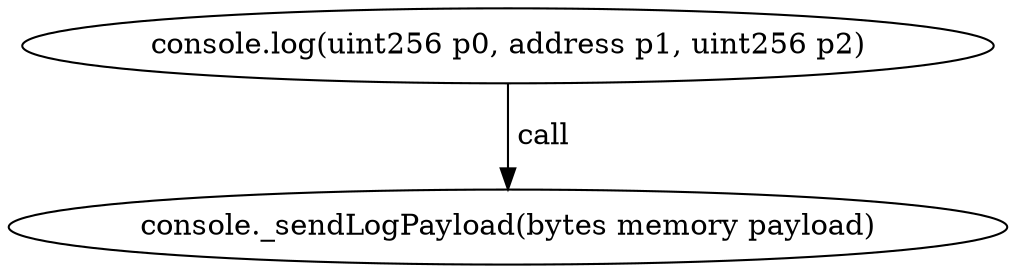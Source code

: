 digraph "" {
	graph [bb="0,0,413.08,124.8"];
	node [label="\N"];
	"console.log(uint256 p0, address p1, uint256 p2)"	 [height=0.5,
		pos="206.54,106.8",
		width=5.4324];
	"console._sendLogPayload(bytes memory payload)"	 [height=0.5,
		pos="206.54,18",
		width=5.7372];
	"console.log(uint256 p0, address p1, uint256 p2)" -> "console._sendLogPayload(bytes memory payload)" [key=call,
	label=" call",
	lp="218.39,62.4",
	pos="e,206.54,36.072 206.54,88.401 206.54,76.295 206.54,60.208 206.54,46.467"];
}
digraph "" {
	graph [bb="0,0,413.08,124.8"];
	node [label="\N"];
	"console.log(uint256 p0, address p1, uint256 p2)"	 [height=0.5,
		pos="206.54,106.8",
		width=5.4324];
	"console._sendLogPayload(bytes memory payload)"	 [height=0.5,
		pos="206.54,18",
		width=5.7372];
	"console.log(uint256 p0, address p1, uint256 p2)" -> "console._sendLogPayload(bytes memory payload)" [key=call,
	label=" call",
	lp="218.39,62.4",
	pos="e,206.54,36.072 206.54,88.401 206.54,76.295 206.54,60.208 206.54,46.467"];
}
